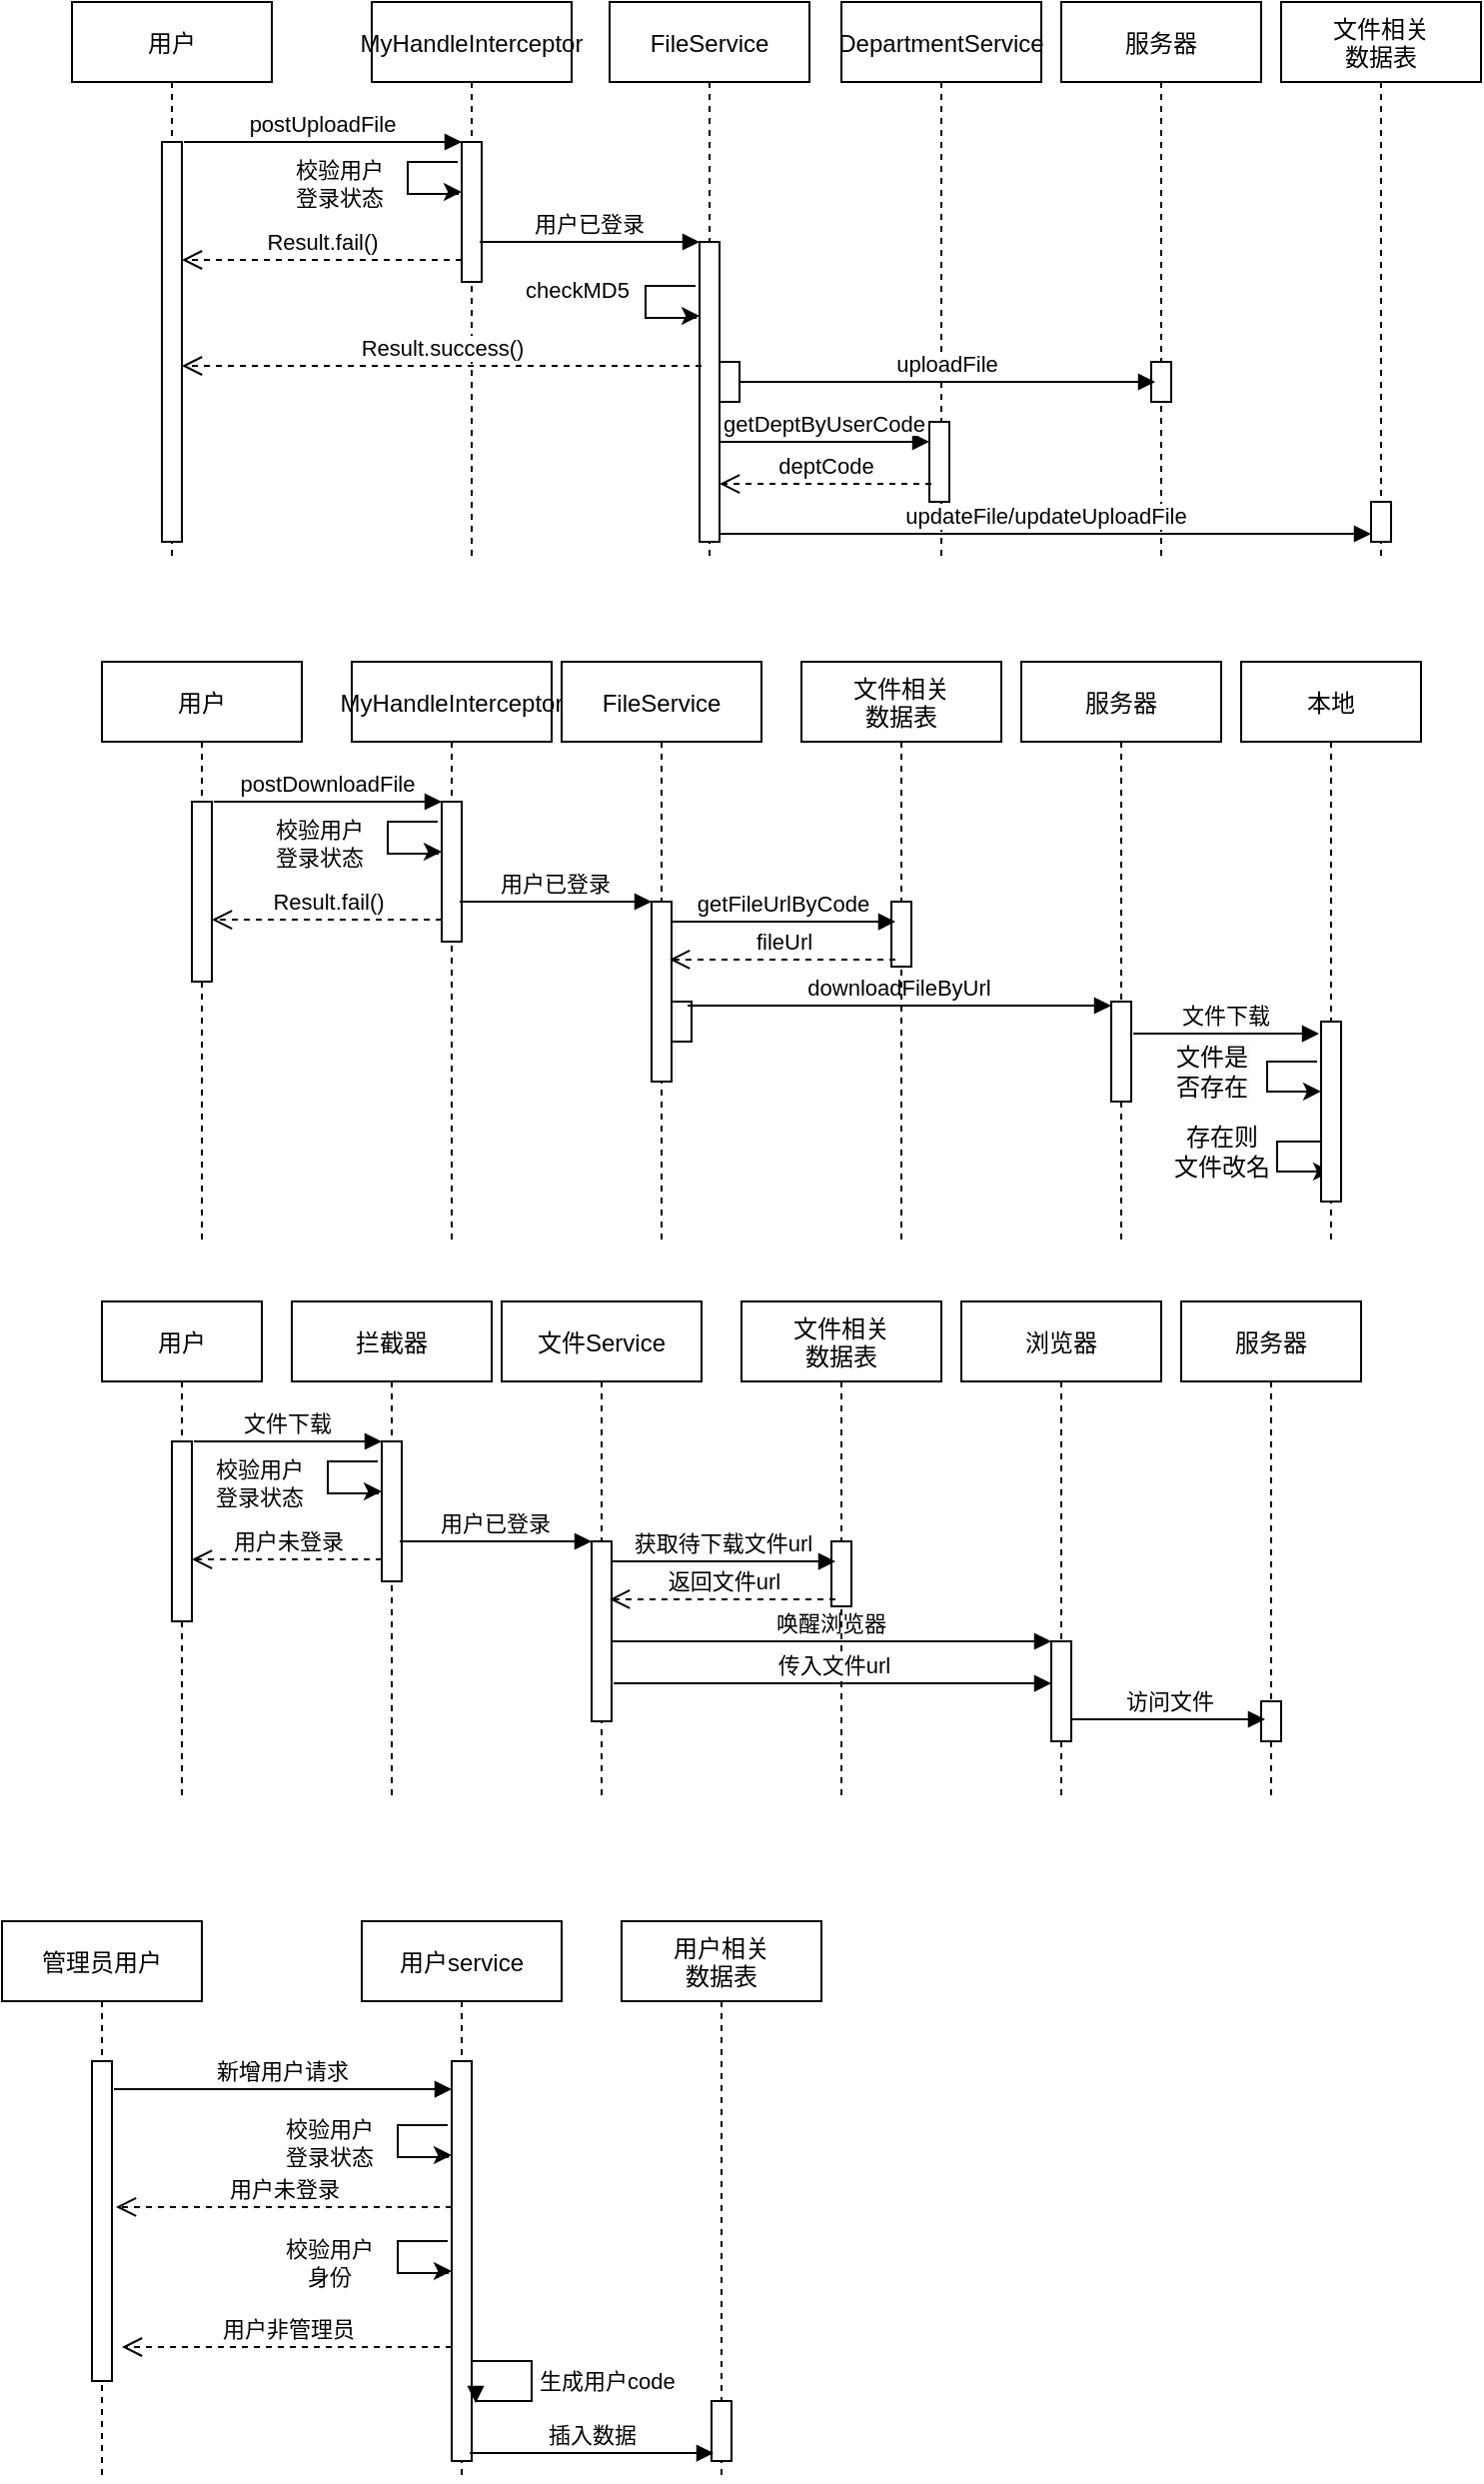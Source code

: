 <mxfile version="15.5.9" type="github">
  <diagram id="TSHFwj_1uguYBgR-W8nd" name="Page-1">
    <mxGraphModel dx="868" dy="482" grid="1" gridSize="10" guides="1" tooltips="1" connect="1" arrows="1" fold="1" page="1" pageScale="1" pageWidth="827" pageHeight="1169" math="0" shadow="0">
      <root>
        <mxCell id="0" />
        <mxCell id="1" parent="0" />
        <mxCell id="TrFmlBujuE3ZbRby1JHc-16" value="用户" style="shape=umlLifeline;perimeter=lifelinePerimeter;container=1;collapsible=0;recursiveResize=0;rounded=0;shadow=0;strokeWidth=1;" parent="1" vertex="1">
          <mxGeometry x="45" y="40" width="100" height="280" as="geometry" />
        </mxCell>
        <mxCell id="TrFmlBujuE3ZbRby1JHc-17" value="" style="points=[];perimeter=orthogonalPerimeter;rounded=0;shadow=0;strokeWidth=1;" parent="TrFmlBujuE3ZbRby1JHc-16" vertex="1">
          <mxGeometry x="45" y="70" width="10" height="200" as="geometry" />
        </mxCell>
        <mxCell id="TrFmlBujuE3ZbRby1JHc-18" value="文件" style="shape=umlLifeline;perimeter=lifelinePerimeter;container=1;collapsible=0;recursiveResize=0;rounded=0;shadow=0;strokeWidth=1;" parent="1" vertex="1">
          <mxGeometry x="195" y="40" width="100" height="280" as="geometry" />
        </mxCell>
        <mxCell id="TrFmlBujuE3ZbRby1JHc-20" value="MyHandleInterceptor" style="shape=umlLifeline;perimeter=lifelinePerimeter;container=1;collapsible=0;recursiveResize=0;rounded=0;shadow=0;strokeWidth=1;" parent="TrFmlBujuE3ZbRby1JHc-18" vertex="1">
          <mxGeometry width="100" height="270" as="geometry" />
        </mxCell>
        <mxCell id="TrFmlBujuE3ZbRby1JHc-21" value="" style="points=[];perimeter=orthogonalPerimeter;rounded=0;shadow=0;strokeWidth=1;" parent="TrFmlBujuE3ZbRby1JHc-20" vertex="1">
          <mxGeometry x="45" y="70" width="10" height="70" as="geometry" />
        </mxCell>
        <mxCell id="TrFmlBujuE3ZbRby1JHc-36" value="" style="endArrow=classic;html=1;rounded=0;edgeStyle=orthogonalEdgeStyle;entryX=0.2;entryY=0.633;entryDx=0;entryDy=0;entryPerimeter=0;" parent="TrFmlBujuE3ZbRby1JHc-20" edge="1">
          <mxGeometry width="50" height="50" relative="1" as="geometry">
            <mxPoint x="43" y="80" as="sourcePoint" />
            <mxPoint x="45" y="94.99" as="targetPoint" />
            <Array as="points">
              <mxPoint x="18" y="80" />
              <mxPoint x="18" y="96" />
              <mxPoint x="43" y="96" />
              <mxPoint x="43" y="95" />
            </Array>
          </mxGeometry>
        </mxCell>
        <mxCell id="TrFmlBujuE3ZbRby1JHc-22" value="DepartmentService" style="shape=umlLifeline;perimeter=lifelinePerimeter;container=1;collapsible=0;recursiveResize=0;rounded=0;shadow=0;strokeWidth=1;" parent="1" vertex="1">
          <mxGeometry x="430" y="40" width="100" height="280" as="geometry" />
        </mxCell>
        <mxCell id="TrFmlBujuE3ZbRby1JHc-34" value="" style="points=[];perimeter=orthogonalPerimeter;rounded=0;shadow=0;strokeWidth=1;" parent="TrFmlBujuE3ZbRby1JHc-22" vertex="1">
          <mxGeometry x="44" y="210" width="10" height="40" as="geometry" />
        </mxCell>
        <mxCell id="TrFmlBujuE3ZbRby1JHc-24" value="postUploadFile" style="verticalAlign=bottom;endArrow=block;shadow=0;strokeWidth=1;exitX=1.1;exitY=0.108;exitDx=0;exitDy=0;exitPerimeter=0;" parent="1" edge="1">
          <mxGeometry relative="1" as="geometry">
            <mxPoint x="101" y="110.0" as="sourcePoint" />
            <mxPoint x="240" y="110" as="targetPoint" />
          </mxGeometry>
        </mxCell>
        <mxCell id="TrFmlBujuE3ZbRby1JHc-31" value="服务器" style="shape=umlLifeline;perimeter=lifelinePerimeter;container=1;collapsible=0;recursiveResize=0;rounded=0;shadow=0;strokeWidth=1;" parent="1" vertex="1">
          <mxGeometry x="540" y="40" width="100" height="280" as="geometry" />
        </mxCell>
        <mxCell id="TrFmlBujuE3ZbRby1JHc-32" value="" style="points=[];perimeter=orthogonalPerimeter;rounded=0;shadow=0;strokeWidth=1;" parent="TrFmlBujuE3ZbRby1JHc-31" vertex="1">
          <mxGeometry x="45" y="180" width="10" height="20" as="geometry" />
        </mxCell>
        <mxCell id="TrFmlBujuE3ZbRby1JHc-37" value="&lt;div style=&quot;text-align: center&quot;&gt;&lt;font face=&quot;helvetica&quot;&gt;&lt;span style=&quot;font-size: 11px ; background-color: rgb(255 , 255 , 255)&quot;&gt;校验用户&lt;br&gt;登录状态&lt;/span&gt;&lt;/font&gt;&lt;/div&gt;" style="text;whiteSpace=wrap;html=1;" parent="1" vertex="1">
          <mxGeometry x="155" y="110" width="70" height="30" as="geometry" />
        </mxCell>
        <mxCell id="TrFmlBujuE3ZbRby1JHc-38" value="Result.fail()" style="html=1;verticalAlign=bottom;endArrow=open;dashed=1;endSize=8;rounded=0;" parent="1" edge="1">
          <mxGeometry relative="1" as="geometry">
            <mxPoint x="240" y="169" as="sourcePoint" />
            <mxPoint x="100" y="169" as="targetPoint" />
          </mxGeometry>
        </mxCell>
        <mxCell id="TrFmlBujuE3ZbRby1JHc-39" value="deptCode" style="html=1;verticalAlign=bottom;endArrow=open;dashed=1;endSize=8;rounded=0;exitX=0.1;exitY=0.775;exitDx=0;exitDy=0;exitPerimeter=0;entryX=1.1;entryY=0.228;entryDx=0;entryDy=0;entryPerimeter=0;" parent="1" source="TrFmlBujuE3ZbRby1JHc-34" edge="1">
          <mxGeometry relative="1" as="geometry">
            <mxPoint x="499" y="281" as="sourcePoint" />
            <mxPoint x="369" y="281.04" as="targetPoint" />
          </mxGeometry>
        </mxCell>
        <mxCell id="TrFmlBujuE3ZbRby1JHc-40" value="FileService" style="shape=umlLifeline;perimeter=lifelinePerimeter;container=1;collapsible=0;recursiveResize=0;rounded=0;shadow=0;strokeWidth=1;" parent="1" vertex="1">
          <mxGeometry x="314" y="40" width="100" height="280" as="geometry" />
        </mxCell>
        <mxCell id="TrFmlBujuE3ZbRby1JHc-42" value="" style="points=[];perimeter=orthogonalPerimeter;rounded=0;shadow=0;strokeWidth=1;" parent="TrFmlBujuE3ZbRby1JHc-40" vertex="1">
          <mxGeometry x="45" y="120" width="10" height="150" as="geometry" />
        </mxCell>
        <mxCell id="TrFmlBujuE3ZbRby1JHc-48" value="" style="endArrow=classic;html=1;rounded=0;edgeStyle=orthogonalEdgeStyle;entryX=0.2;entryY=0.633;entryDx=0;entryDy=0;entryPerimeter=0;" parent="TrFmlBujuE3ZbRby1JHc-40" edge="1">
          <mxGeometry width="50" height="50" relative="1" as="geometry">
            <mxPoint x="43" y="142" as="sourcePoint" />
            <mxPoint x="45" y="156.99" as="targetPoint" />
            <Array as="points">
              <mxPoint x="18" y="142" />
              <mxPoint x="18" y="158" />
              <mxPoint x="43" y="158" />
              <mxPoint x="43" y="157" />
            </Array>
          </mxGeometry>
        </mxCell>
        <mxCell id="TrFmlBujuE3ZbRby1JHc-52" value="" style="points=[];perimeter=orthogonalPerimeter;rounded=0;shadow=0;strokeWidth=1;" parent="TrFmlBujuE3ZbRby1JHc-40" vertex="1">
          <mxGeometry x="55" y="180" width="10" height="20" as="geometry" />
        </mxCell>
        <mxCell id="TrFmlBujuE3ZbRby1JHc-26" value="getDeptByUserCode" style="verticalAlign=bottom;endArrow=block;shadow=0;strokeWidth=1;exitX=1.1;exitY=0.111;exitDx=0;exitDy=0;exitPerimeter=0;" parent="1" target="TrFmlBujuE3ZbRby1JHc-34" edge="1">
          <mxGeometry relative="1" as="geometry">
            <mxPoint x="369" y="259.98" as="sourcePoint" />
            <mxPoint x="489" y="260" as="targetPoint" />
            <Array as="points" />
          </mxGeometry>
        </mxCell>
        <mxCell id="TrFmlBujuE3ZbRby1JHc-46" value="用户已登录" style="verticalAlign=bottom;endArrow=block;shadow=0;strokeWidth=1;exitX=0.9;exitY=0.714;exitDx=0;exitDy=0;exitPerimeter=0;entryX=0;entryY=0;entryDx=0;entryDy=0;entryPerimeter=0;" parent="1" source="TrFmlBujuE3ZbRby1JHc-21" target="TrFmlBujuE3ZbRby1JHc-42" edge="1">
          <mxGeometry relative="1" as="geometry">
            <mxPoint x="226" y="160" as="sourcePoint" />
            <mxPoint x="370" y="160" as="targetPoint" />
          </mxGeometry>
        </mxCell>
        <mxCell id="TrFmlBujuE3ZbRby1JHc-50" value="Result.success()" style="html=1;verticalAlign=bottom;endArrow=open;dashed=1;endSize=8;rounded=0;" parent="1" edge="1">
          <mxGeometry relative="1" as="geometry">
            <mxPoint x="360" y="222" as="sourcePoint" />
            <mxPoint x="100" y="222" as="targetPoint" />
          </mxGeometry>
        </mxCell>
        <mxCell id="TrFmlBujuE3ZbRby1JHc-51" value="uploadFile" style="verticalAlign=bottom;endArrow=block;shadow=0;strokeWidth=1;exitX=1;exitY=0.5;exitDx=0;exitDy=0;exitPerimeter=0;entryX=0.2;entryY=0.5;entryDx=0;entryDy=0;entryPerimeter=0;" parent="1" source="TrFmlBujuE3ZbRby1JHc-52" target="TrFmlBujuE3ZbRby1JHc-32" edge="1">
          <mxGeometry relative="1" as="geometry">
            <mxPoint x="375" y="270.04" as="sourcePoint" />
            <mxPoint x="625" y="275" as="targetPoint" />
            <Array as="points" />
          </mxGeometry>
        </mxCell>
        <mxCell id="TrFmlBujuE3ZbRby1JHc-53" value="文件相关&#xa;数据表" style="shape=umlLifeline;perimeter=lifelinePerimeter;container=1;collapsible=0;recursiveResize=0;rounded=0;shadow=0;strokeWidth=1;" parent="1" vertex="1">
          <mxGeometry x="650" y="40" width="100" height="280" as="geometry" />
        </mxCell>
        <mxCell id="TrFmlBujuE3ZbRby1JHc-54" value="" style="points=[];perimeter=orthogonalPerimeter;rounded=0;shadow=0;strokeWidth=1;" parent="TrFmlBujuE3ZbRby1JHc-53" vertex="1">
          <mxGeometry x="45" y="250" width="10" height="20" as="geometry" />
        </mxCell>
        <mxCell id="TrFmlBujuE3ZbRby1JHc-56" value="updateFile/updateUploadFile" style="html=1;verticalAlign=bottom;endArrow=block;rounded=0;entryX=0;entryY=0.8;entryDx=0;entryDy=0;entryPerimeter=0;" parent="1" source="TrFmlBujuE3ZbRby1JHc-42" target="TrFmlBujuE3ZbRby1JHc-54" edge="1">
          <mxGeometry width="80" relative="1" as="geometry">
            <mxPoint x="320" y="360" as="sourcePoint" />
            <mxPoint x="400" y="360" as="targetPoint" />
          </mxGeometry>
        </mxCell>
        <mxCell id="TrFmlBujuE3ZbRby1JHc-62" value="用户" style="shape=umlLifeline;perimeter=lifelinePerimeter;container=1;collapsible=0;recursiveResize=0;rounded=0;shadow=0;strokeWidth=1;" parent="1" vertex="1">
          <mxGeometry x="60" y="370" width="100" height="290" as="geometry" />
        </mxCell>
        <mxCell id="TrFmlBujuE3ZbRby1JHc-63" value="" style="points=[];perimeter=orthogonalPerimeter;rounded=0;shadow=0;strokeWidth=1;" parent="TrFmlBujuE3ZbRby1JHc-62" vertex="1">
          <mxGeometry x="45" y="70" width="10" height="90" as="geometry" />
        </mxCell>
        <mxCell id="TrFmlBujuE3ZbRby1JHc-64" value="文件" style="shape=umlLifeline;perimeter=lifelinePerimeter;container=1;collapsible=0;recursiveResize=0;rounded=0;shadow=0;strokeWidth=1;" parent="1" vertex="1">
          <mxGeometry x="185" y="370" width="100" height="290" as="geometry" />
        </mxCell>
        <mxCell id="TrFmlBujuE3ZbRby1JHc-65" value="MyHandleInterceptor" style="shape=umlLifeline;perimeter=lifelinePerimeter;container=1;collapsible=0;recursiveResize=0;rounded=0;shadow=0;strokeWidth=1;" parent="TrFmlBujuE3ZbRby1JHc-64" vertex="1">
          <mxGeometry width="100" height="290" as="geometry" />
        </mxCell>
        <mxCell id="TrFmlBujuE3ZbRby1JHc-66" value="" style="points=[];perimeter=orthogonalPerimeter;rounded=0;shadow=0;strokeWidth=1;" parent="TrFmlBujuE3ZbRby1JHc-65" vertex="1">
          <mxGeometry x="45" y="70" width="10" height="70" as="geometry" />
        </mxCell>
        <mxCell id="TrFmlBujuE3ZbRby1JHc-67" value="" style="endArrow=classic;html=1;rounded=0;edgeStyle=orthogonalEdgeStyle;entryX=0.2;entryY=0.633;entryDx=0;entryDy=0;entryPerimeter=0;" parent="TrFmlBujuE3ZbRby1JHc-65" edge="1">
          <mxGeometry width="50" height="50" relative="1" as="geometry">
            <mxPoint x="43" y="80" as="sourcePoint" />
            <mxPoint x="45" y="94.99" as="targetPoint" />
            <Array as="points">
              <mxPoint x="18" y="80" />
              <mxPoint x="18" y="96" />
              <mxPoint x="43" y="96" />
              <mxPoint x="43" y="95" />
            </Array>
          </mxGeometry>
        </mxCell>
        <mxCell id="TrFmlBujuE3ZbRby1JHc-68" value="postDownloadFile" style="verticalAlign=bottom;endArrow=block;shadow=0;strokeWidth=1;exitX=1.1;exitY=0;exitDx=0;exitDy=0;exitPerimeter=0;" parent="1" source="TrFmlBujuE3ZbRby1JHc-63" edge="1">
          <mxGeometry relative="1" as="geometry">
            <mxPoint x="91" y="440" as="sourcePoint" />
            <mxPoint x="230" y="440" as="targetPoint" />
          </mxGeometry>
        </mxCell>
        <mxCell id="TrFmlBujuE3ZbRby1JHc-69" value="服务器" style="shape=umlLifeline;perimeter=lifelinePerimeter;container=1;collapsible=0;recursiveResize=0;rounded=0;shadow=0;strokeWidth=1;" parent="1" vertex="1">
          <mxGeometry x="520" y="370" width="100" height="290" as="geometry" />
        </mxCell>
        <mxCell id="TrFmlBujuE3ZbRby1JHc-70" value="" style="points=[];perimeter=orthogonalPerimeter;rounded=0;shadow=0;strokeWidth=1;" parent="TrFmlBujuE3ZbRby1JHc-69" vertex="1">
          <mxGeometry x="45" y="170" width="10" height="50" as="geometry" />
        </mxCell>
        <mxCell id="TrFmlBujuE3ZbRby1JHc-71" value="存在则&lt;br&gt;文件改名" style="text;html=1;align=center;verticalAlign=middle;resizable=0;points=[];autosize=1;strokeColor=none;fillColor=none;" parent="TrFmlBujuE3ZbRby1JHc-69" vertex="1">
          <mxGeometry x="70" y="230" width="60" height="30" as="geometry" />
        </mxCell>
        <mxCell id="TrFmlBujuE3ZbRby1JHc-72" value="&lt;span style=&quot;color: rgb(0 , 0 , 0) ; font-family: &amp;#34;helvetica&amp;#34; ; font-size: 12px ; font-style: normal ; font-weight: 400 ; letter-spacing: normal ; text-align: center ; text-indent: 0px ; text-transform: none ; word-spacing: 0px ; background-color: rgb(248 , 249 , 250) ; display: inline ; float: none&quot;&gt;文件是&lt;/span&gt;&lt;br style=&quot;color: rgb(0 , 0 , 0) ; font-family: &amp;#34;helvetica&amp;#34; ; font-size: 12px ; font-style: normal ; font-weight: 400 ; letter-spacing: normal ; text-align: center ; text-indent: 0px ; text-transform: none ; word-spacing: 0px ; background-color: rgb(248 , 249 , 250)&quot;&gt;&lt;span style=&quot;color: rgb(0 , 0 , 0) ; font-family: &amp;#34;helvetica&amp;#34; ; font-size: 12px ; font-style: normal ; font-weight: 400 ; letter-spacing: normal ; text-align: center ; text-indent: 0px ; text-transform: none ; word-spacing: 0px ; background-color: rgb(248 , 249 , 250) ; display: inline ; float: none&quot;&gt;否存在&lt;/span&gt;" style="text;html=1;align=center;verticalAlign=middle;resizable=0;points=[];autosize=1;strokeColor=none;fillColor=none;" parent="TrFmlBujuE3ZbRby1JHc-69" vertex="1">
          <mxGeometry x="70" y="190" width="50" height="30" as="geometry" />
        </mxCell>
        <mxCell id="TrFmlBujuE3ZbRby1JHc-73" value="&lt;div style=&quot;text-align: center&quot;&gt;&lt;font face=&quot;helvetica&quot;&gt;&lt;span style=&quot;font-size: 11px ; background-color: rgb(255 , 255 , 255)&quot;&gt;校验用户&lt;br&gt;登录状态&lt;/span&gt;&lt;/font&gt;&lt;/div&gt;" style="text;whiteSpace=wrap;html=1;" parent="1" vertex="1">
          <mxGeometry x="145" y="440" width="70" height="30" as="geometry" />
        </mxCell>
        <mxCell id="TrFmlBujuE3ZbRby1JHc-74" value="Result.fail()" style="html=1;verticalAlign=bottom;endArrow=open;dashed=1;endSize=8;rounded=0;entryX=1;entryY=0.656;entryDx=0;entryDy=0;entryPerimeter=0;" parent="1" target="TrFmlBujuE3ZbRby1JHc-63" edge="1">
          <mxGeometry relative="1" as="geometry">
            <mxPoint x="230" y="499" as="sourcePoint" />
            <mxPoint x="90" y="499" as="targetPoint" />
          </mxGeometry>
        </mxCell>
        <mxCell id="TrFmlBujuE3ZbRby1JHc-75" value="FileService" style="shape=umlLifeline;perimeter=lifelinePerimeter;container=1;collapsible=0;recursiveResize=0;rounded=0;shadow=0;strokeWidth=1;" parent="1" vertex="1">
          <mxGeometry x="290" y="370" width="100" height="290" as="geometry" />
        </mxCell>
        <mxCell id="TrFmlBujuE3ZbRby1JHc-76" value="" style="points=[];perimeter=orthogonalPerimeter;rounded=0;shadow=0;strokeWidth=1;" parent="TrFmlBujuE3ZbRby1JHc-75" vertex="1">
          <mxGeometry x="45" y="120" width="10" height="90" as="geometry" />
        </mxCell>
        <mxCell id="TrFmlBujuE3ZbRby1JHc-77" value="" style="points=[];perimeter=orthogonalPerimeter;rounded=0;shadow=0;strokeWidth=1;" parent="TrFmlBujuE3ZbRby1JHc-75" vertex="1">
          <mxGeometry x="55" y="170" width="10" height="20" as="geometry" />
        </mxCell>
        <mxCell id="TrFmlBujuE3ZbRby1JHc-78" value="用户已登录" style="verticalAlign=bottom;endArrow=block;shadow=0;strokeWidth=1;exitX=0.9;exitY=0.714;exitDx=0;exitDy=0;exitPerimeter=0;entryX=0;entryY=0;entryDx=0;entryDy=0;entryPerimeter=0;" parent="1" source="TrFmlBujuE3ZbRby1JHc-66" target="TrFmlBujuE3ZbRby1JHc-76" edge="1">
          <mxGeometry relative="1" as="geometry">
            <mxPoint x="216" y="490" as="sourcePoint" />
            <mxPoint x="360" y="490" as="targetPoint" />
          </mxGeometry>
        </mxCell>
        <mxCell id="TrFmlBujuE3ZbRby1JHc-79" value="downloadFileByUrl" style="verticalAlign=bottom;endArrow=block;shadow=0;strokeWidth=1;exitX=0.8;exitY=0.1;exitDx=0;exitDy=0;exitPerimeter=0;" parent="1" source="TrFmlBujuE3ZbRby1JHc-77" target="TrFmlBujuE3ZbRby1JHc-70" edge="1">
          <mxGeometry relative="1" as="geometry">
            <mxPoint x="365" y="600.04" as="sourcePoint" />
            <mxPoint x="615" y="605" as="targetPoint" />
            <Array as="points" />
          </mxGeometry>
        </mxCell>
        <mxCell id="TrFmlBujuE3ZbRby1JHc-80" value="文件相关&#xa;数据表" style="shape=umlLifeline;perimeter=lifelinePerimeter;container=1;collapsible=0;recursiveResize=0;rounded=0;shadow=0;strokeWidth=1;" parent="1" vertex="1">
          <mxGeometry x="410" y="370" width="100" height="290" as="geometry" />
        </mxCell>
        <mxCell id="TrFmlBujuE3ZbRby1JHc-81" value="" style="points=[];perimeter=orthogonalPerimeter;rounded=0;shadow=0;strokeWidth=1;" parent="TrFmlBujuE3ZbRby1JHc-80" vertex="1">
          <mxGeometry x="45" y="120" width="10" height="32.5" as="geometry" />
        </mxCell>
        <mxCell id="TrFmlBujuE3ZbRby1JHc-82" value="getFileUrlByCode" style="verticalAlign=bottom;endArrow=block;shadow=0;strokeWidth=1;entryX=0.2;entryY=0.308;entryDx=0;entryDy=0;entryPerimeter=0;exitX=1;exitY=0.111;exitDx=0;exitDy=0;exitPerimeter=0;" parent="1" source="TrFmlBujuE3ZbRby1JHc-76" target="TrFmlBujuE3ZbRby1JHc-81" edge="1">
          <mxGeometry relative="1" as="geometry">
            <mxPoint x="350" y="499" as="sourcePoint" />
            <mxPoint x="470" y="507" as="targetPoint" />
            <Array as="points" />
          </mxGeometry>
        </mxCell>
        <mxCell id="TrFmlBujuE3ZbRby1JHc-83" value="fileUrl" style="html=1;verticalAlign=bottom;endArrow=open;dashed=1;endSize=8;rounded=0;entryX=0.9;entryY=0.322;entryDx=0;entryDy=0;entryPerimeter=0;exitX=0.2;exitY=0.892;exitDx=0;exitDy=0;exitPerimeter=0;" parent="1" source="TrFmlBujuE3ZbRby1JHc-81" target="TrFmlBujuE3ZbRby1JHc-76" edge="1">
          <mxGeometry relative="1" as="geometry">
            <mxPoint x="460" y="519" as="sourcePoint" />
            <mxPoint x="350" y="519" as="targetPoint" />
          </mxGeometry>
        </mxCell>
        <mxCell id="TrFmlBujuE3ZbRby1JHc-84" value="本地" style="shape=umlLifeline;perimeter=lifelinePerimeter;container=1;collapsible=0;recursiveResize=0;rounded=0;shadow=0;strokeWidth=1;" parent="1" vertex="1">
          <mxGeometry x="630" y="370" width="90" height="290" as="geometry" />
        </mxCell>
        <mxCell id="TrFmlBujuE3ZbRby1JHc-85" value="" style="endArrow=classic;html=1;rounded=0;edgeStyle=orthogonalEdgeStyle;entryX=0.2;entryY=0.633;entryDx=0;entryDy=0;entryPerimeter=0;" parent="TrFmlBujuE3ZbRby1JHc-84" edge="1">
          <mxGeometry width="50" height="50" relative="1" as="geometry">
            <mxPoint x="43" y="240" as="sourcePoint" />
            <mxPoint x="45" y="254.99" as="targetPoint" />
            <Array as="points">
              <mxPoint x="18" y="240" />
              <mxPoint x="18" y="255" />
            </Array>
          </mxGeometry>
        </mxCell>
        <mxCell id="TrFmlBujuE3ZbRby1JHc-86" value="" style="points=[];perimeter=orthogonalPerimeter;rounded=0;shadow=0;strokeWidth=1;" parent="TrFmlBujuE3ZbRby1JHc-84" vertex="1">
          <mxGeometry x="40" y="180" width="10" height="90" as="geometry" />
        </mxCell>
        <mxCell id="TrFmlBujuE3ZbRby1JHc-87" value="" style="endArrow=classic;html=1;rounded=0;edgeStyle=orthogonalEdgeStyle;entryX=0.2;entryY=0.633;entryDx=0;entryDy=0;entryPerimeter=0;" parent="TrFmlBujuE3ZbRby1JHc-84" edge="1">
          <mxGeometry width="50" height="50" relative="1" as="geometry">
            <mxPoint x="38" y="200" as="sourcePoint" />
            <mxPoint x="40" y="214.99" as="targetPoint" />
            <Array as="points">
              <mxPoint x="13" y="200" />
              <mxPoint x="13" y="215" />
            </Array>
          </mxGeometry>
        </mxCell>
        <mxCell id="TrFmlBujuE3ZbRby1JHc-88" value="文件下载" style="html=1;verticalAlign=bottom;endArrow=block;rounded=0;exitX=1.1;exitY=0.32;exitDx=0;exitDy=0;exitPerimeter=0;entryX=-0.1;entryY=0.067;entryDx=0;entryDy=0;entryPerimeter=0;" parent="1" source="TrFmlBujuE3ZbRby1JHc-70" target="TrFmlBujuE3ZbRby1JHc-86" edge="1">
          <mxGeometry width="80" relative="1" as="geometry">
            <mxPoint x="580" y="556" as="sourcePoint" />
            <mxPoint x="680" y="556" as="targetPoint" />
          </mxGeometry>
        </mxCell>
        <mxCell id="TrFmlBujuE3ZbRby1JHc-112" value="用户" style="shape=umlLifeline;perimeter=lifelinePerimeter;container=1;collapsible=0;recursiveResize=0;rounded=0;shadow=0;strokeWidth=1;" parent="1" vertex="1">
          <mxGeometry x="60" y="690" width="80" height="250" as="geometry" />
        </mxCell>
        <mxCell id="TrFmlBujuE3ZbRby1JHc-113" value="" style="points=[];perimeter=orthogonalPerimeter;rounded=0;shadow=0;strokeWidth=1;" parent="TrFmlBujuE3ZbRby1JHc-112" vertex="1">
          <mxGeometry x="35" y="70" width="10" height="90" as="geometry" />
        </mxCell>
        <mxCell id="TrFmlBujuE3ZbRby1JHc-114" value="文件" style="shape=umlLifeline;perimeter=lifelinePerimeter;container=1;collapsible=0;recursiveResize=0;rounded=0;shadow=0;strokeWidth=1;" parent="1" vertex="1">
          <mxGeometry x="155" y="690" width="100" height="250" as="geometry" />
        </mxCell>
        <mxCell id="TrFmlBujuE3ZbRby1JHc-115" value="拦截器" style="shape=umlLifeline;perimeter=lifelinePerimeter;container=1;collapsible=0;recursiveResize=0;rounded=0;shadow=0;strokeWidth=1;" parent="TrFmlBujuE3ZbRby1JHc-114" vertex="1">
          <mxGeometry width="100" height="240" as="geometry" />
        </mxCell>
        <mxCell id="TrFmlBujuE3ZbRby1JHc-116" value="" style="points=[];perimeter=orthogonalPerimeter;rounded=0;shadow=0;strokeWidth=1;" parent="TrFmlBujuE3ZbRby1JHc-115" vertex="1">
          <mxGeometry x="45" y="70" width="10" height="70" as="geometry" />
        </mxCell>
        <mxCell id="TrFmlBujuE3ZbRby1JHc-117" value="" style="endArrow=classic;html=1;rounded=0;edgeStyle=orthogonalEdgeStyle;entryX=0.2;entryY=0.633;entryDx=0;entryDy=0;entryPerimeter=0;" parent="TrFmlBujuE3ZbRby1JHc-115" edge="1">
          <mxGeometry width="50" height="50" relative="1" as="geometry">
            <mxPoint x="43" y="80" as="sourcePoint" />
            <mxPoint x="45" y="94.99" as="targetPoint" />
            <Array as="points">
              <mxPoint x="18" y="80" />
              <mxPoint x="18" y="96" />
              <mxPoint x="43" y="96" />
              <mxPoint x="43" y="95" />
            </Array>
          </mxGeometry>
        </mxCell>
        <mxCell id="TrFmlBujuE3ZbRby1JHc-118" value="文件下载" style="verticalAlign=bottom;endArrow=block;shadow=0;strokeWidth=1;exitX=1.1;exitY=0;exitDx=0;exitDy=0;exitPerimeter=0;" parent="1" source="TrFmlBujuE3ZbRby1JHc-113" edge="1">
          <mxGeometry relative="1" as="geometry">
            <mxPoint x="61" y="760" as="sourcePoint" />
            <mxPoint x="200" y="760" as="targetPoint" />
          </mxGeometry>
        </mxCell>
        <mxCell id="TrFmlBujuE3ZbRby1JHc-119" value="浏览器" style="shape=umlLifeline;perimeter=lifelinePerimeter;container=1;collapsible=0;recursiveResize=0;rounded=0;shadow=0;strokeWidth=1;" parent="1" vertex="1">
          <mxGeometry x="490" y="690" width="100" height="250" as="geometry" />
        </mxCell>
        <mxCell id="TrFmlBujuE3ZbRby1JHc-120" value="" style="points=[];perimeter=orthogonalPerimeter;rounded=0;shadow=0;strokeWidth=1;" parent="TrFmlBujuE3ZbRby1JHc-119" vertex="1">
          <mxGeometry x="45" y="170" width="10" height="50" as="geometry" />
        </mxCell>
        <mxCell id="TrFmlBujuE3ZbRby1JHc-121" value="&lt;div style=&quot;text-align: center&quot;&gt;&lt;font face=&quot;helvetica&quot;&gt;&lt;span style=&quot;font-size: 11px ; background-color: rgb(255 , 255 , 255)&quot;&gt;校验用户&lt;br&gt;登录状态&lt;/span&gt;&lt;/font&gt;&lt;/div&gt;" style="text;whiteSpace=wrap;html=1;" parent="1" vertex="1">
          <mxGeometry x="115" y="760" width="70" height="30" as="geometry" />
        </mxCell>
        <mxCell id="TrFmlBujuE3ZbRby1JHc-122" value="用户未登录" style="html=1;verticalAlign=bottom;endArrow=open;dashed=1;endSize=8;rounded=0;entryX=1;entryY=0.656;entryDx=0;entryDy=0;entryPerimeter=0;" parent="1" target="TrFmlBujuE3ZbRby1JHc-113" edge="1">
          <mxGeometry relative="1" as="geometry">
            <mxPoint x="200" y="819" as="sourcePoint" />
            <mxPoint x="60" y="819" as="targetPoint" />
          </mxGeometry>
        </mxCell>
        <mxCell id="TrFmlBujuE3ZbRby1JHc-123" value="文件Service" style="shape=umlLifeline;perimeter=lifelinePerimeter;container=1;collapsible=0;recursiveResize=0;rounded=0;shadow=0;strokeWidth=1;" parent="1" vertex="1">
          <mxGeometry x="260" y="690" width="100" height="250" as="geometry" />
        </mxCell>
        <mxCell id="TrFmlBujuE3ZbRby1JHc-124" value="" style="points=[];perimeter=orthogonalPerimeter;rounded=0;shadow=0;strokeWidth=1;" parent="TrFmlBujuE3ZbRby1JHc-123" vertex="1">
          <mxGeometry x="45" y="120" width="10" height="90" as="geometry" />
        </mxCell>
        <mxCell id="TrFmlBujuE3ZbRby1JHc-125" value="用户已登录" style="verticalAlign=bottom;endArrow=block;shadow=0;strokeWidth=1;exitX=0.9;exitY=0.714;exitDx=0;exitDy=0;exitPerimeter=0;entryX=0;entryY=0;entryDx=0;entryDy=0;entryPerimeter=0;" parent="1" source="TrFmlBujuE3ZbRby1JHc-116" target="TrFmlBujuE3ZbRby1JHc-124" edge="1">
          <mxGeometry relative="1" as="geometry">
            <mxPoint x="186" y="810" as="sourcePoint" />
            <mxPoint x="330" y="810" as="targetPoint" />
          </mxGeometry>
        </mxCell>
        <mxCell id="TrFmlBujuE3ZbRby1JHc-126" value="唤醒浏览器" style="verticalAlign=bottom;endArrow=block;shadow=0;strokeWidth=1;" parent="1" source="TrFmlBujuE3ZbRby1JHc-124" target="TrFmlBujuE3ZbRby1JHc-120" edge="1">
          <mxGeometry relative="1" as="geometry">
            <mxPoint x="323" y="862" as="sourcePoint" />
            <mxPoint x="585" y="925" as="targetPoint" />
            <Array as="points" />
          </mxGeometry>
        </mxCell>
        <mxCell id="TrFmlBujuE3ZbRby1JHc-127" value="文件相关&#xa;数据表" style="shape=umlLifeline;perimeter=lifelinePerimeter;container=1;collapsible=0;recursiveResize=0;rounded=0;shadow=0;strokeWidth=1;" parent="1" vertex="1">
          <mxGeometry x="380" y="690" width="100" height="250" as="geometry" />
        </mxCell>
        <mxCell id="TrFmlBujuE3ZbRby1JHc-128" value="" style="points=[];perimeter=orthogonalPerimeter;rounded=0;shadow=0;strokeWidth=1;" parent="TrFmlBujuE3ZbRby1JHc-127" vertex="1">
          <mxGeometry x="45" y="120" width="10" height="32.5" as="geometry" />
        </mxCell>
        <mxCell id="TrFmlBujuE3ZbRby1JHc-129" value="获取待下载文件url" style="verticalAlign=bottom;endArrow=block;shadow=0;strokeWidth=1;entryX=0.2;entryY=0.308;entryDx=0;entryDy=0;entryPerimeter=0;exitX=1;exitY=0.111;exitDx=0;exitDy=0;exitPerimeter=0;" parent="1" source="TrFmlBujuE3ZbRby1JHc-124" target="TrFmlBujuE3ZbRby1JHc-128" edge="1">
          <mxGeometry relative="1" as="geometry">
            <mxPoint x="320" y="819" as="sourcePoint" />
            <mxPoint x="440" y="827" as="targetPoint" />
            <Array as="points" />
          </mxGeometry>
        </mxCell>
        <mxCell id="TrFmlBujuE3ZbRby1JHc-130" value="返回文件url" style="html=1;verticalAlign=bottom;endArrow=open;dashed=1;endSize=8;rounded=0;entryX=0.9;entryY=0.322;entryDx=0;entryDy=0;entryPerimeter=0;exitX=0.2;exitY=0.892;exitDx=0;exitDy=0;exitPerimeter=0;" parent="1" source="TrFmlBujuE3ZbRby1JHc-128" target="TrFmlBujuE3ZbRby1JHc-124" edge="1">
          <mxGeometry relative="1" as="geometry">
            <mxPoint x="430" y="839" as="sourcePoint" />
            <mxPoint x="320" y="839" as="targetPoint" />
          </mxGeometry>
        </mxCell>
        <mxCell id="TrFmlBujuE3ZbRby1JHc-131" value="服务器" style="shape=umlLifeline;perimeter=lifelinePerimeter;container=1;collapsible=0;recursiveResize=0;rounded=0;shadow=0;strokeWidth=1;" parent="1" vertex="1">
          <mxGeometry x="600" y="690" width="90" height="250" as="geometry" />
        </mxCell>
        <mxCell id="TrFmlBujuE3ZbRby1JHc-132" value="" style="points=[];perimeter=orthogonalPerimeter;rounded=0;shadow=0;strokeWidth=1;" parent="TrFmlBujuE3ZbRby1JHc-131" vertex="1">
          <mxGeometry x="40" y="200" width="10" height="20" as="geometry" />
        </mxCell>
        <mxCell id="TrFmlBujuE3ZbRby1JHc-133" value="访问文件" style="html=1;verticalAlign=bottom;endArrow=block;rounded=0;exitX=1;exitY=0.78;exitDx=0;exitDy=0;exitPerimeter=0;entryX=0.2;entryY=0.45;entryDx=0;entryDy=0;entryPerimeter=0;" parent="1" source="TrFmlBujuE3ZbRby1JHc-120" target="TrFmlBujuE3ZbRby1JHc-132" edge="1">
          <mxGeometry width="80" relative="1" as="geometry">
            <mxPoint x="550" y="876" as="sourcePoint" />
            <mxPoint x="650" y="876" as="targetPoint" />
          </mxGeometry>
        </mxCell>
        <mxCell id="TrFmlBujuE3ZbRby1JHc-134" value="传入文件url" style="html=1;verticalAlign=bottom;endArrow=block;rounded=0;exitX=1.1;exitY=0.789;exitDx=0;exitDy=0;exitPerimeter=0;" parent="1" source="TrFmlBujuE3ZbRby1JHc-124" target="TrFmlBujuE3ZbRby1JHc-120" edge="1">
          <mxGeometry width="80" relative="1" as="geometry">
            <mxPoint x="310" y="880" as="sourcePoint" />
            <mxPoint x="390" y="880" as="targetPoint" />
          </mxGeometry>
        </mxCell>
        <mxCell id="TrFmlBujuE3ZbRby1JHc-135" value="管理员用户" style="shape=umlLifeline;perimeter=lifelinePerimeter;container=1;collapsible=0;recursiveResize=0;rounded=0;shadow=0;strokeWidth=1;" parent="1" vertex="1">
          <mxGeometry x="10" y="1000" width="100" height="280" as="geometry" />
        </mxCell>
        <mxCell id="TrFmlBujuE3ZbRby1JHc-136" value="" style="points=[];perimeter=orthogonalPerimeter;rounded=0;shadow=0;strokeWidth=1;" parent="TrFmlBujuE3ZbRby1JHc-135" vertex="1">
          <mxGeometry x="45" y="70" width="10" height="160" as="geometry" />
        </mxCell>
        <mxCell id="TrFmlBujuE3ZbRby1JHc-137" value="用户service" style="shape=umlLifeline;perimeter=lifelinePerimeter;container=1;collapsible=0;recursiveResize=0;rounded=0;shadow=0;strokeWidth=1;" parent="1" vertex="1">
          <mxGeometry x="190" y="1000" width="100" height="280" as="geometry" />
        </mxCell>
        <mxCell id="TrFmlBujuE3ZbRby1JHc-138" value="" style="points=[];perimeter=orthogonalPerimeter;rounded=0;shadow=0;strokeWidth=1;" parent="TrFmlBujuE3ZbRby1JHc-137" vertex="1">
          <mxGeometry x="45" y="70" width="10" height="200" as="geometry" />
        </mxCell>
        <mxCell id="TrFmlBujuE3ZbRby1JHc-139" value="" style="endArrow=classic;html=1;rounded=0;edgeStyle=orthogonalEdgeStyle;entryX=0.2;entryY=0.633;entryDx=0;entryDy=0;entryPerimeter=0;" parent="TrFmlBujuE3ZbRby1JHc-137" edge="1">
          <mxGeometry width="50" height="50" relative="1" as="geometry">
            <mxPoint x="43" y="102" as="sourcePoint" />
            <mxPoint x="45" y="116.99" as="targetPoint" />
            <Array as="points">
              <mxPoint x="18" y="102" />
              <mxPoint x="18" y="118" />
              <mxPoint x="43" y="118" />
              <mxPoint x="43" y="117" />
            </Array>
          </mxGeometry>
        </mxCell>
        <mxCell id="TrFmlBujuE3ZbRby1JHc-140" value="" style="endArrow=classic;html=1;rounded=0;edgeStyle=orthogonalEdgeStyle;entryX=0.2;entryY=0.633;entryDx=0;entryDy=0;entryPerimeter=0;" parent="TrFmlBujuE3ZbRby1JHc-137" edge="1">
          <mxGeometry width="50" height="50" relative="1" as="geometry">
            <mxPoint x="43" y="160" as="sourcePoint" />
            <mxPoint x="45" y="174.99" as="targetPoint" />
            <Array as="points">
              <mxPoint x="18" y="160" />
              <mxPoint x="18" y="176" />
              <mxPoint x="43" y="176" />
              <mxPoint x="43" y="175" />
            </Array>
          </mxGeometry>
        </mxCell>
        <mxCell id="TrFmlBujuE3ZbRby1JHc-141" value="生成用户code" style="edgeStyle=orthogonalEdgeStyle;html=1;align=left;spacingLeft=2;endArrow=block;rounded=0;entryX=1.2;entryY=0.855;entryDx=0;entryDy=0;entryPerimeter=0;" parent="TrFmlBujuE3ZbRby1JHc-137" target="TrFmlBujuE3ZbRby1JHc-138" edge="1">
          <mxGeometry relative="1" as="geometry">
            <mxPoint x="55" y="220" as="sourcePoint" />
            <Array as="points">
              <mxPoint x="85" y="220" />
              <mxPoint x="85" y="240" />
            </Array>
            <mxPoint x="59" y="240" as="targetPoint" />
          </mxGeometry>
        </mxCell>
        <mxCell id="TrFmlBujuE3ZbRby1JHc-142" value="新增用户请求" style="verticalAlign=bottom;endArrow=block;shadow=0;strokeWidth=1;exitX=1.1;exitY=0.108;exitDx=0;exitDy=0;exitPerimeter=0;" parent="1" edge="1">
          <mxGeometry relative="1" as="geometry">
            <mxPoint x="66" y="1084.04" as="sourcePoint" />
            <mxPoint x="235" y="1084.04" as="targetPoint" />
          </mxGeometry>
        </mxCell>
        <mxCell id="TrFmlBujuE3ZbRby1JHc-143" value="用户相关&#xa;数据表" style="shape=umlLifeline;perimeter=lifelinePerimeter;container=1;collapsible=0;recursiveResize=0;rounded=0;shadow=0;strokeWidth=1;" parent="1" vertex="1">
          <mxGeometry x="320" y="1000" width="100" height="280" as="geometry" />
        </mxCell>
        <mxCell id="TrFmlBujuE3ZbRby1JHc-144" value="" style="points=[];perimeter=orthogonalPerimeter;rounded=0;shadow=0;strokeWidth=1;" parent="TrFmlBujuE3ZbRby1JHc-143" vertex="1">
          <mxGeometry x="45" y="240" width="10" height="30" as="geometry" />
        </mxCell>
        <mxCell id="TrFmlBujuE3ZbRby1JHc-145" value="&lt;span style=&quot;color: rgb(0, 0, 0); font-family: helvetica; font-size: 11px; font-style: normal; font-weight: 400; letter-spacing: normal; text-align: center; text-indent: 0px; text-transform: none; word-spacing: 0px; background-color: rgb(255, 255, 255); display: inline; float: none;&quot;&gt;校验用户&lt;/span&gt;&lt;br style=&quot;color: rgb(0, 0, 0); font-family: helvetica; font-size: 11px; font-style: normal; font-weight: 400; letter-spacing: normal; text-align: center; text-indent: 0px; text-transform: none; word-spacing: 0px;&quot;&gt;&lt;span style=&quot;color: rgb(0, 0, 0); font-family: helvetica; font-size: 11px; font-style: normal; font-weight: 400; letter-spacing: normal; text-align: center; text-indent: 0px; text-transform: none; word-spacing: 0px; background-color: rgb(255, 255, 255); display: inline; float: none;&quot;&gt;登录状态&lt;/span&gt;" style="text;whiteSpace=wrap;html=1;" parent="1" vertex="1">
          <mxGeometry x="150" y="1090" width="70" height="40" as="geometry" />
        </mxCell>
        <mxCell id="TrFmlBujuE3ZbRby1JHc-146" value="用户未登录" style="html=1;verticalAlign=bottom;endArrow=open;dashed=1;endSize=8;rounded=0;entryX=1.2;entryY=0.456;entryDx=0;entryDy=0;entryPerimeter=0;" parent="1" source="TrFmlBujuE3ZbRby1JHc-138" target="TrFmlBujuE3ZbRby1JHc-136" edge="1">
          <mxGeometry relative="1" as="geometry">
            <mxPoint x="220" y="1130" as="sourcePoint" />
            <mxPoint x="60" y="1143" as="targetPoint" />
          </mxGeometry>
        </mxCell>
        <mxCell id="TrFmlBujuE3ZbRby1JHc-147" value="&lt;span style=&quot;color: rgb(0 , 0 , 0) ; font-size: 11px ; font-style: normal ; font-weight: 400 ; letter-spacing: normal ; text-indent: 0px ; text-transform: none ; word-spacing: 0px ; font-family: &amp;#34;helvetica&amp;#34; ; text-align: center ; background-color: rgb(255 , 255 , 255) ; display: inline ; float: none&quot;&gt;校验用户&lt;/span&gt;&lt;br style=&quot;color: rgb(0 , 0 , 0) ; font-size: 11px ; font-style: normal ; font-weight: 400 ; letter-spacing: normal ; text-indent: 0px ; text-transform: none ; word-spacing: 0px ; background-color: rgb(248 , 249 , 250) ; font-family: &amp;#34;helvetica&amp;#34; ; text-align: center&quot;&gt;&lt;div style=&quot;text-align: center&quot;&gt;&lt;font face=&quot;helvetica&quot;&gt;&lt;span style=&quot;font-size: 11px ; background-color: rgb(255 , 255 , 255)&quot;&gt;身份&lt;/span&gt;&lt;/font&gt;&lt;/div&gt;" style="text;whiteSpace=wrap;html=1;" parent="1" vertex="1">
          <mxGeometry x="150" y="1150" width="70" height="40" as="geometry" />
        </mxCell>
        <mxCell id="TrFmlBujuE3ZbRby1JHc-148" value="用户非管理员" style="html=1;verticalAlign=bottom;endArrow=open;dashed=1;endSize=8;rounded=0;" parent="1" source="TrFmlBujuE3ZbRby1JHc-138" edge="1">
          <mxGeometry relative="1" as="geometry">
            <mxPoint x="244" y="1152.96" as="sourcePoint" />
            <mxPoint x="70" y="1213" as="targetPoint" />
          </mxGeometry>
        </mxCell>
        <mxCell id="TrFmlBujuE3ZbRby1JHc-149" value="插入数据" style="html=1;verticalAlign=bottom;endArrow=block;rounded=0;exitX=0.9;exitY=0.98;exitDx=0;exitDy=0;exitPerimeter=0;entryX=0.1;entryY=0.867;entryDx=0;entryDy=0;entryPerimeter=0;" parent="1" source="TrFmlBujuE3ZbRby1JHc-138" target="TrFmlBujuE3ZbRby1JHc-144" edge="1">
          <mxGeometry width="80" relative="1" as="geometry">
            <mxPoint x="270" y="1300" as="sourcePoint" />
            <mxPoint x="350" y="1300" as="targetPoint" />
          </mxGeometry>
        </mxCell>
        <mxCell id="TrFmlBujuE3ZbRby1JHc-49" value="&lt;div style=&quot;text-align: center&quot;&gt;&lt;font face=&quot;helvetica&quot;&gt;&lt;span style=&quot;font-size: 11px ; background-color: rgb(255 , 255 , 255)&quot;&gt;checkMD5&lt;/span&gt;&lt;/font&gt;&lt;/div&gt;" style="text;whiteSpace=wrap;html=1;" parent="1" vertex="1">
          <mxGeometry x="270" y="170" width="70" height="20" as="geometry" />
        </mxCell>
      </root>
    </mxGraphModel>
  </diagram>
</mxfile>
